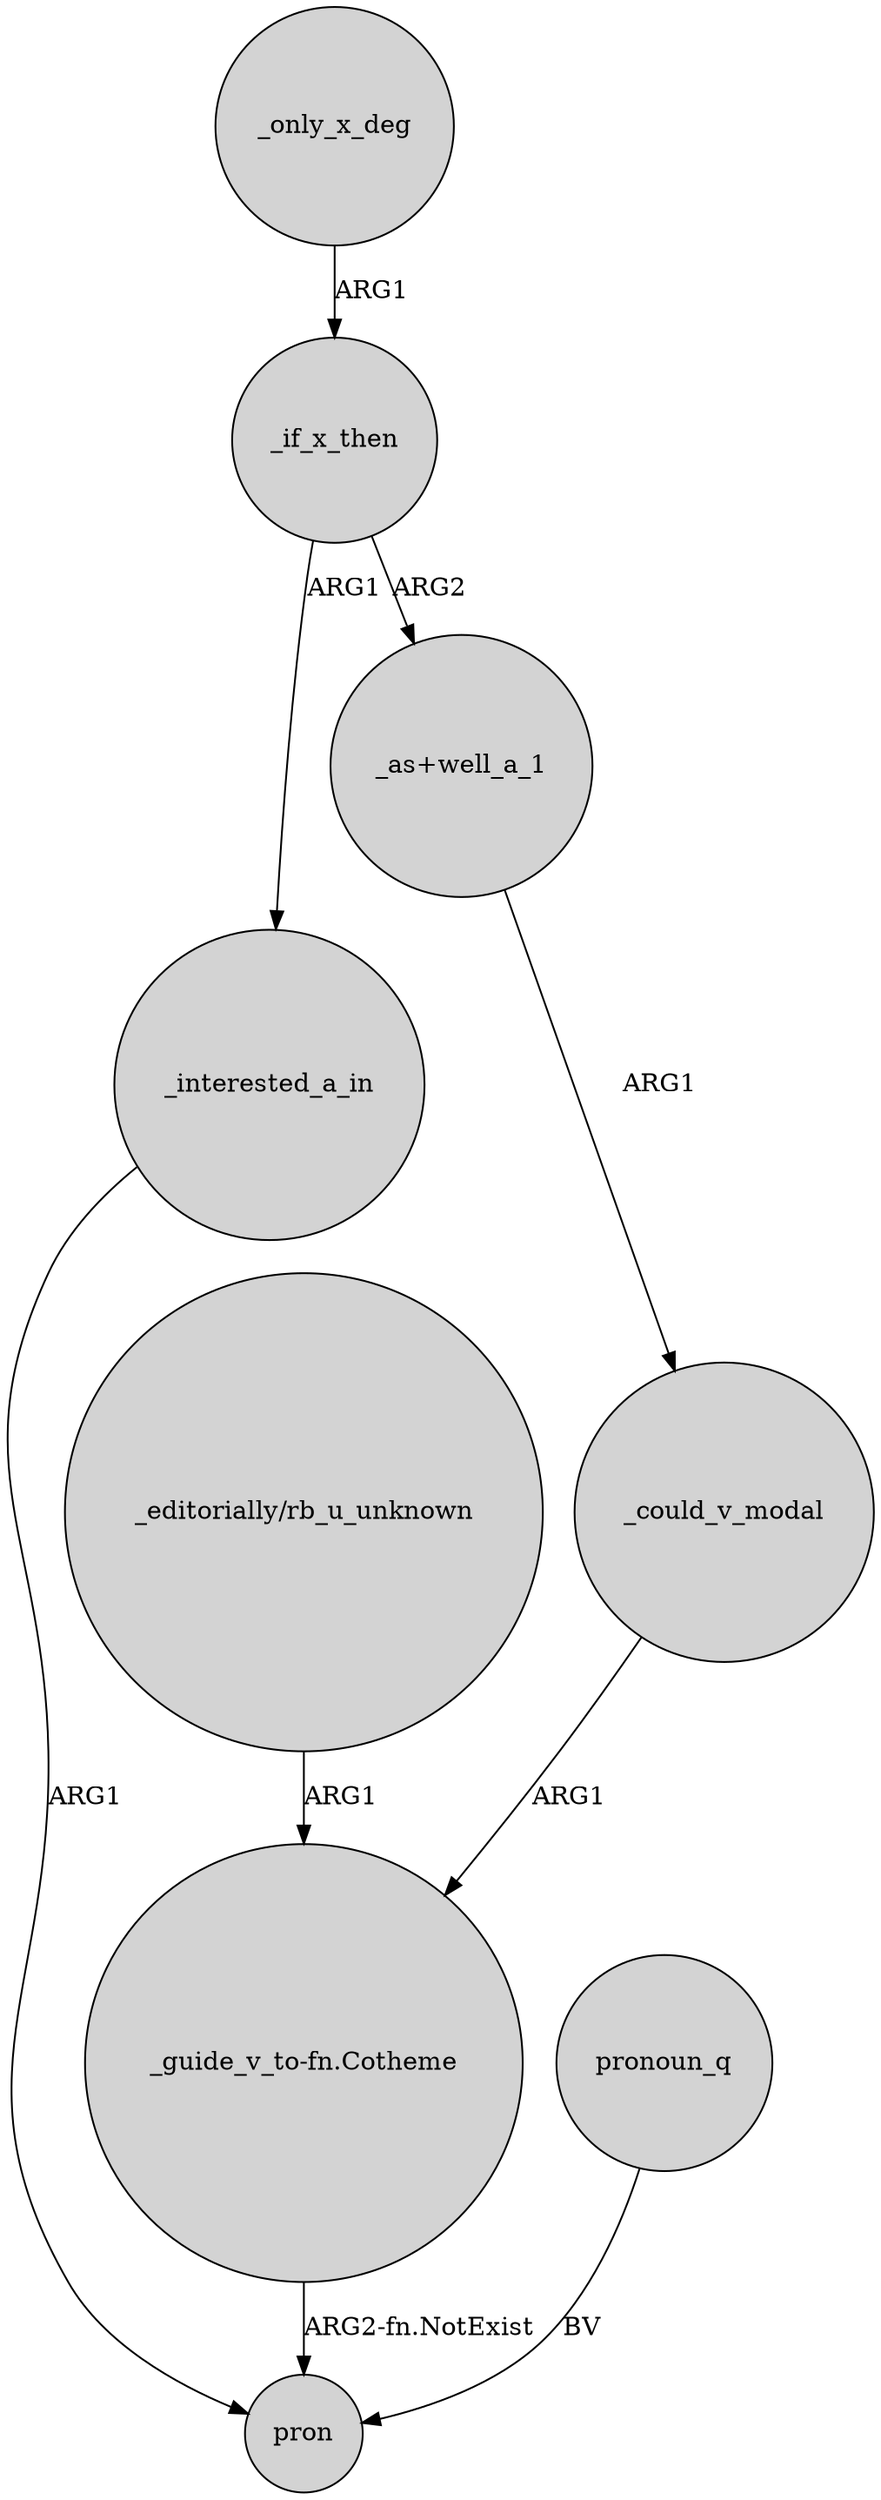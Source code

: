 digraph {
	node [shape=circle style=filled]
	"_as+well_a_1" -> _could_v_modal [label=ARG1]
	_could_v_modal -> "_guide_v_to-fn.Cotheme" [label=ARG1]
	_if_x_then -> "_as+well_a_1" [label=ARG2]
	"_editorially/rb_u_unknown" -> "_guide_v_to-fn.Cotheme" [label=ARG1]
	"_guide_v_to-fn.Cotheme" -> pron [label="ARG2-fn.NotExist"]
	_if_x_then -> _interested_a_in [label=ARG1]
	_interested_a_in -> pron [label=ARG1]
	_only_x_deg -> _if_x_then [label=ARG1]
	pronoun_q -> pron [label=BV]
}
